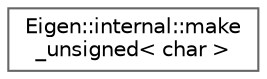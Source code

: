 digraph "Graphical Class Hierarchy"
{
 // LATEX_PDF_SIZE
  bgcolor="transparent";
  edge [fontname=Helvetica,fontsize=10,labelfontname=Helvetica,labelfontsize=10];
  node [fontname=Helvetica,fontsize=10,shape=box,height=0.2,width=0.4];
  rankdir="LR";
  Node0 [id="Node000000",label="Eigen::internal::make\l_unsigned\< char \>",height=0.2,width=0.4,color="grey40", fillcolor="white", style="filled",URL="$structEigen_1_1internal_1_1make__unsigned_3_01char_01_4.html",tooltip=" "];
}
